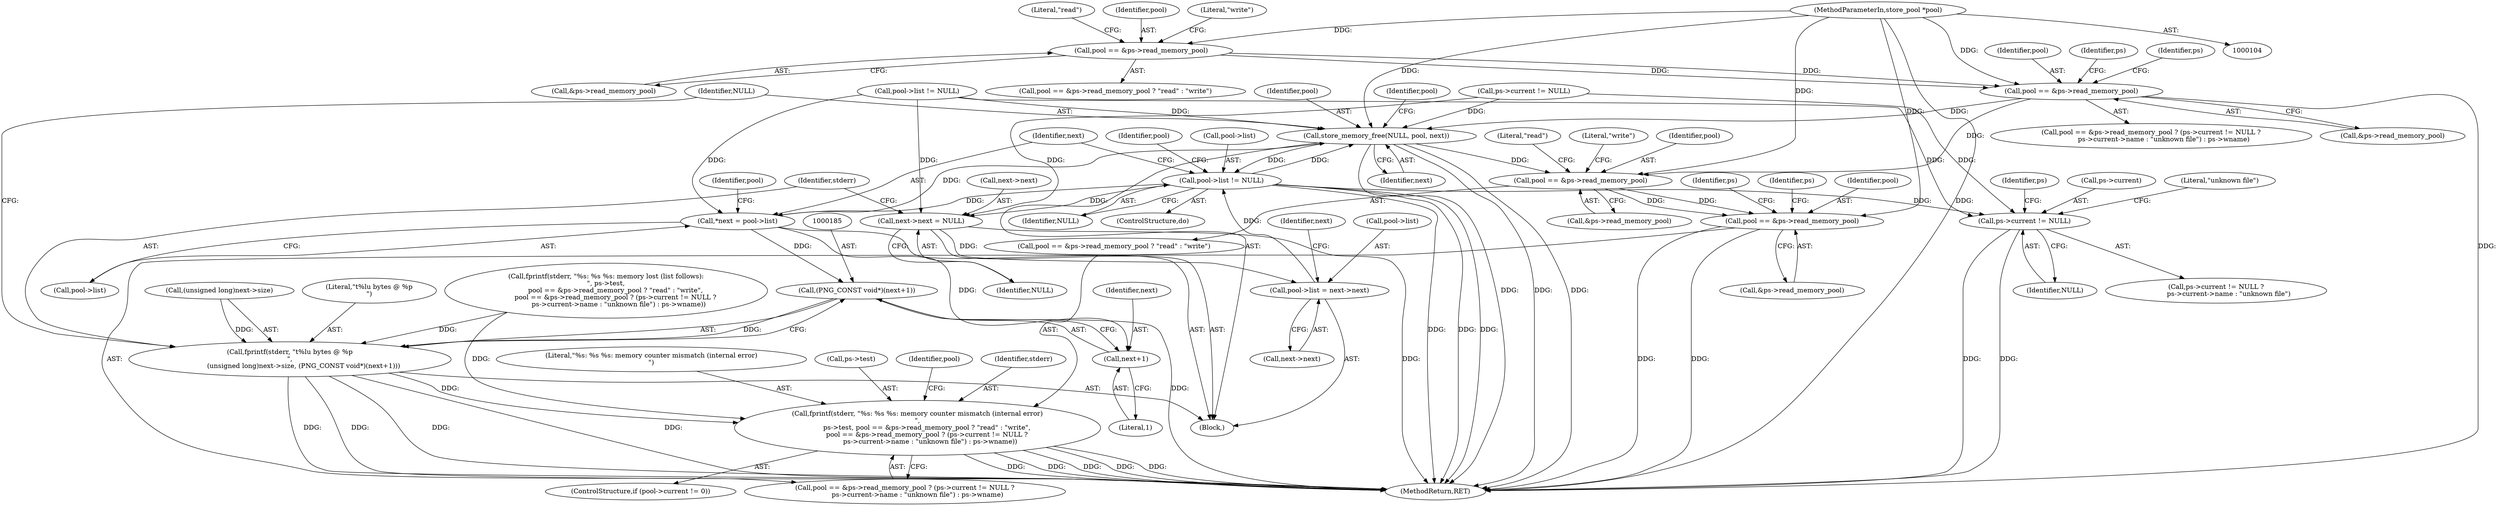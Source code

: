 digraph "0_Android_9d4853418ab2f754c2b63e091c29c5529b8b86ca_141@API" {
"1000122" [label="(Call,pool == &ps->read_memory_pool)"];
"1000106" [label="(MethodParameterIn,store_pool *pool)"];
"1000131" [label="(Call,pool == &ps->read_memory_pool)"];
"1000189" [label="(Call,store_memory_free(NULL, pool, next))"];
"1000193" [label="(Call,pool->list != NULL)"];
"1000159" [label="(Call,*next = pool->list)"];
"1000184" [label="(Call,(PNG_CONST void*)(next+1))"];
"1000176" [label="(Call,fprintf(stderr, \"\t%lu bytes @ %p\n\",\n             (unsigned long)next->size, (PNG_CONST void*)(next+1)))"];
"1000224" [label="(Call,fprintf(stderr, \"%s: %s %s: memory counter mismatch (internal error)\n\",\n         ps->test, pool == &ps->read_memory_pool ? \"read\" : \"write\",\n         pool == &ps->read_memory_pool ? (ps->current != NULL ?\n            ps->current->name : \"unknown file\") : ps->wname))"];
"1000186" [label="(Call,next+1)"];
"1000171" [label="(Call,next->next = NULL)"];
"1000164" [label="(Call,pool->list = next->next)"];
"1000247" [label="(Call,ps->current != NULL)"];
"1000231" [label="(Call,pool == &ps->read_memory_pool)"];
"1000240" [label="(Call,pool == &ps->read_memory_pool)"];
"1000159" [label="(Call,*next = pool->list)"];
"1000128" [label="(Literal,\"read\")"];
"1000246" [label="(Call,ps->current != NULL ?\n            ps->current->name : \"unknown file\")"];
"1000177" [label="(Identifier,stderr)"];
"1000166" [label="(Identifier,pool)"];
"1000251" [label="(Identifier,NULL)"];
"1000238" [label="(Literal,\"write\")"];
"1000241" [label="(Identifier,pool)"];
"1000227" [label="(Call,ps->test)"];
"1000173" [label="(Identifier,next)"];
"1000178" [label="(Literal,\"\t%lu bytes @ %p\n\")"];
"1000263" [label="(Identifier,pool)"];
"1000232" [label="(Identifier,pool)"];
"1000186" [label="(Call,next+1)"];
"1000106" [label="(MethodParameterIn,store_pool *pool)"];
"1000224" [label="(Call,fprintf(stderr, \"%s: %s %s: memory counter mismatch (internal error)\n\",\n         ps->test, pool == &ps->read_memory_pool ? \"read\" : \"write\",\n         pool == &ps->read_memory_pool ? (ps->current != NULL ?\n            ps->current->name : \"unknown file\") : ps->wname))"];
"1000247" [label="(Call,ps->current != NULL)"];
"1000194" [label="(Call,pool->list)"];
"1000184" [label="(Call,(PNG_CONST void*)(next+1))"];
"1000189" [label="(Call,store_memory_free(NULL, pool, next))"];
"1000172" [label="(Call,next->next)"];
"1000124" [label="(Call,&ps->read_memory_pool)"];
"1000130" [label="(Call,pool == &ps->read_memory_pool ? (ps->current != NULL ?\n            ps->current->name : \"unknown file\") : ps->wname)"];
"1000225" [label="(Identifier,stderr)"];
"1000131" [label="(Call,pool == &ps->read_memory_pool)"];
"1000197" [label="(Identifier,NULL)"];
"1000239" [label="(Call,pool == &ps->read_memory_pool ? (ps->current != NULL ?\n            ps->current->name : \"unknown file\") : ps->wname)"];
"1000123" [label="(Identifier,pool)"];
"1000218" [label="(ControlStructure,if (pool->current != 0))"];
"1000122" [label="(Call,pool == &ps->read_memory_pool)"];
"1000179" [label="(Call,(unsigned long)next->size)"];
"1000133" [label="(Call,&ps->read_memory_pool)"];
"1000187" [label="(Identifier,next)"];
"1000109" [label="(Call,pool->list != NULL)"];
"1000160" [label="(Identifier,next)"];
"1000191" [label="(Identifier,pool)"];
"1000164" [label="(Call,pool->list = next->next)"];
"1000257" [label="(Literal,\"unknown file\")"];
"1000132" [label="(Identifier,pool)"];
"1000231" [label="(Call,pool == &ps->read_memory_pool)"];
"1000161" [label="(Call,pool->list)"];
"1000190" [label="(Identifier,NULL)"];
"1000254" [label="(Identifier,ps)"];
"1000248" [label="(Call,ps->current)"];
"1000157" [label="(Block,)"];
"1000115" [label="(Call,fprintf(stderr, \"%s: %s %s: memory lost (list follows):\n\", ps->test,\n         pool == &ps->read_memory_pool ? \"read\" : \"write\",\n         pool == &ps->read_memory_pool ? (ps->current != NULL ?\n            ps->current->name : \"unknown file\") : ps->wname))"];
"1000237" [label="(Literal,\"read\")"];
"1000176" [label="(Call,fprintf(stderr, \"\t%lu bytes @ %p\n\",\n             (unsigned long)next->size, (PNG_CONST void*)(next+1)))"];
"1000140" [label="(Identifier,ps)"];
"1000193" [label="(Call,pool->list != NULL)"];
"1000188" [label="(Literal,1)"];
"1000156" [label="(ControlStructure,do)"];
"1000165" [label="(Call,pool->list)"];
"1000249" [label="(Identifier,ps)"];
"1000192" [label="(Identifier,next)"];
"1000240" [label="(Call,pool == &ps->read_memory_pool)"];
"1000233" [label="(Call,&ps->read_memory_pool)"];
"1000230" [label="(Call,pool == &ps->read_memory_pool ? \"read\" : \"write\")"];
"1000121" [label="(Call,pool == &ps->read_memory_pool ? \"read\" : \"write\")"];
"1000129" [label="(Literal,\"write\")"];
"1000150" [label="(Identifier,ps)"];
"1000201" [label="(Identifier,pool)"];
"1000242" [label="(Call,&ps->read_memory_pool)"];
"1000310" [label="(MethodReturn,RET)"];
"1000195" [label="(Identifier,pool)"];
"1000175" [label="(Identifier,NULL)"];
"1000168" [label="(Call,next->next)"];
"1000259" [label="(Identifier,ps)"];
"1000226" [label="(Literal,\"%s: %s %s: memory counter mismatch (internal error)\n\")"];
"1000138" [label="(Call,ps->current != NULL)"];
"1000171" [label="(Call,next->next = NULL)"];
"1000122" -> "1000121"  [label="AST: "];
"1000122" -> "1000124"  [label="CFG: "];
"1000123" -> "1000122"  [label="AST: "];
"1000124" -> "1000122"  [label="AST: "];
"1000128" -> "1000122"  [label="CFG: "];
"1000129" -> "1000122"  [label="CFG: "];
"1000106" -> "1000122"  [label="DDG: "];
"1000122" -> "1000131"  [label="DDG: "];
"1000122" -> "1000131"  [label="DDG: "];
"1000106" -> "1000104"  [label="AST: "];
"1000106" -> "1000310"  [label="DDG: "];
"1000106" -> "1000131"  [label="DDG: "];
"1000106" -> "1000189"  [label="DDG: "];
"1000106" -> "1000231"  [label="DDG: "];
"1000106" -> "1000240"  [label="DDG: "];
"1000131" -> "1000130"  [label="AST: "];
"1000131" -> "1000133"  [label="CFG: "];
"1000132" -> "1000131"  [label="AST: "];
"1000133" -> "1000131"  [label="AST: "];
"1000140" -> "1000131"  [label="CFG: "];
"1000150" -> "1000131"  [label="CFG: "];
"1000131" -> "1000310"  [label="DDG: "];
"1000131" -> "1000189"  [label="DDG: "];
"1000131" -> "1000231"  [label="DDG: "];
"1000189" -> "1000157"  [label="AST: "];
"1000189" -> "1000192"  [label="CFG: "];
"1000190" -> "1000189"  [label="AST: "];
"1000191" -> "1000189"  [label="AST: "];
"1000192" -> "1000189"  [label="AST: "];
"1000195" -> "1000189"  [label="CFG: "];
"1000189" -> "1000310"  [label="DDG: "];
"1000189" -> "1000310"  [label="DDG: "];
"1000189" -> "1000310"  [label="DDG: "];
"1000138" -> "1000189"  [label="DDG: "];
"1000193" -> "1000189"  [label="DDG: "];
"1000109" -> "1000189"  [label="DDG: "];
"1000159" -> "1000189"  [label="DDG: "];
"1000189" -> "1000193"  [label="DDG: "];
"1000189" -> "1000231"  [label="DDG: "];
"1000193" -> "1000156"  [label="AST: "];
"1000193" -> "1000197"  [label="CFG: "];
"1000194" -> "1000193"  [label="AST: "];
"1000197" -> "1000193"  [label="AST: "];
"1000160" -> "1000193"  [label="CFG: "];
"1000201" -> "1000193"  [label="CFG: "];
"1000193" -> "1000310"  [label="DDG: "];
"1000193" -> "1000310"  [label="DDG: "];
"1000193" -> "1000310"  [label="DDG: "];
"1000193" -> "1000159"  [label="DDG: "];
"1000193" -> "1000171"  [label="DDG: "];
"1000164" -> "1000193"  [label="DDG: "];
"1000193" -> "1000247"  [label="DDG: "];
"1000159" -> "1000157"  [label="AST: "];
"1000159" -> "1000161"  [label="CFG: "];
"1000160" -> "1000159"  [label="AST: "];
"1000161" -> "1000159"  [label="AST: "];
"1000166" -> "1000159"  [label="CFG: "];
"1000109" -> "1000159"  [label="DDG: "];
"1000159" -> "1000184"  [label="DDG: "];
"1000159" -> "1000186"  [label="DDG: "];
"1000184" -> "1000176"  [label="AST: "];
"1000184" -> "1000186"  [label="CFG: "];
"1000185" -> "1000184"  [label="AST: "];
"1000186" -> "1000184"  [label="AST: "];
"1000176" -> "1000184"  [label="CFG: "];
"1000184" -> "1000310"  [label="DDG: "];
"1000184" -> "1000176"  [label="DDG: "];
"1000176" -> "1000157"  [label="AST: "];
"1000177" -> "1000176"  [label="AST: "];
"1000178" -> "1000176"  [label="AST: "];
"1000179" -> "1000176"  [label="AST: "];
"1000190" -> "1000176"  [label="CFG: "];
"1000176" -> "1000310"  [label="DDG: "];
"1000176" -> "1000310"  [label="DDG: "];
"1000176" -> "1000310"  [label="DDG: "];
"1000176" -> "1000310"  [label="DDG: "];
"1000115" -> "1000176"  [label="DDG: "];
"1000179" -> "1000176"  [label="DDG: "];
"1000176" -> "1000224"  [label="DDG: "];
"1000224" -> "1000218"  [label="AST: "];
"1000224" -> "1000239"  [label="CFG: "];
"1000225" -> "1000224"  [label="AST: "];
"1000226" -> "1000224"  [label="AST: "];
"1000227" -> "1000224"  [label="AST: "];
"1000230" -> "1000224"  [label="AST: "];
"1000239" -> "1000224"  [label="AST: "];
"1000263" -> "1000224"  [label="CFG: "];
"1000224" -> "1000310"  [label="DDG: "];
"1000224" -> "1000310"  [label="DDG: "];
"1000224" -> "1000310"  [label="DDG: "];
"1000224" -> "1000310"  [label="DDG: "];
"1000224" -> "1000310"  [label="DDG: "];
"1000115" -> "1000224"  [label="DDG: "];
"1000186" -> "1000188"  [label="CFG: "];
"1000187" -> "1000186"  [label="AST: "];
"1000188" -> "1000186"  [label="AST: "];
"1000171" -> "1000157"  [label="AST: "];
"1000171" -> "1000175"  [label="CFG: "];
"1000172" -> "1000171"  [label="AST: "];
"1000175" -> "1000171"  [label="AST: "];
"1000177" -> "1000171"  [label="CFG: "];
"1000171" -> "1000310"  [label="DDG: "];
"1000171" -> "1000164"  [label="DDG: "];
"1000138" -> "1000171"  [label="DDG: "];
"1000109" -> "1000171"  [label="DDG: "];
"1000164" -> "1000157"  [label="AST: "];
"1000164" -> "1000168"  [label="CFG: "];
"1000165" -> "1000164"  [label="AST: "];
"1000168" -> "1000164"  [label="AST: "];
"1000173" -> "1000164"  [label="CFG: "];
"1000247" -> "1000246"  [label="AST: "];
"1000247" -> "1000251"  [label="CFG: "];
"1000248" -> "1000247"  [label="AST: "];
"1000251" -> "1000247"  [label="AST: "];
"1000254" -> "1000247"  [label="CFG: "];
"1000257" -> "1000247"  [label="CFG: "];
"1000247" -> "1000310"  [label="DDG: "];
"1000247" -> "1000310"  [label="DDG: "];
"1000138" -> "1000247"  [label="DDG: "];
"1000109" -> "1000247"  [label="DDG: "];
"1000231" -> "1000230"  [label="AST: "];
"1000231" -> "1000233"  [label="CFG: "];
"1000232" -> "1000231"  [label="AST: "];
"1000233" -> "1000231"  [label="AST: "];
"1000237" -> "1000231"  [label="CFG: "];
"1000238" -> "1000231"  [label="CFG: "];
"1000231" -> "1000240"  [label="DDG: "];
"1000231" -> "1000240"  [label="DDG: "];
"1000240" -> "1000239"  [label="AST: "];
"1000240" -> "1000242"  [label="CFG: "];
"1000241" -> "1000240"  [label="AST: "];
"1000242" -> "1000240"  [label="AST: "];
"1000249" -> "1000240"  [label="CFG: "];
"1000259" -> "1000240"  [label="CFG: "];
"1000240" -> "1000310"  [label="DDG: "];
"1000240" -> "1000310"  [label="DDG: "];
}
